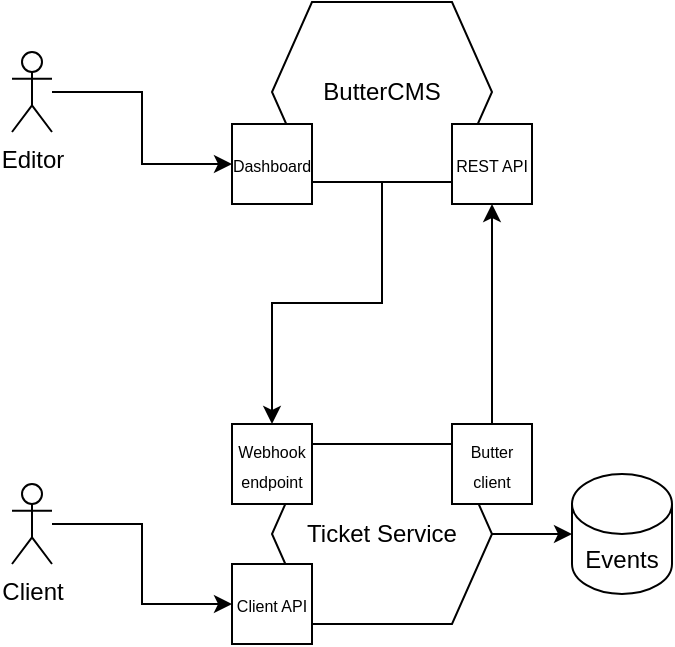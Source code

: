 <mxfile version="20.2.2" type="device"><diagram id="cBO8RpMCDLRv9kSVXal2" name="Page-1"><mxGraphModel dx="541" dy="369" grid="1" gridSize="10" guides="1" tooltips="1" connect="1" arrows="1" fold="1" page="1" pageScale="1" pageWidth="827" pageHeight="1169" math="0" shadow="0"><root><mxCell id="0"/><mxCell id="1" parent="0"/><mxCell id="gj5f3WVJyHwo7k3cmPk5-2" value="ButterCMS" style="shape=hexagon;perimeter=hexagonPerimeter2;whiteSpace=wrap;html=1;fixedSize=1;" parent="1" vertex="1"><mxGeometry x="250" y="89" width="110" height="90" as="geometry"/></mxCell><mxCell id="gj5f3WVJyHwo7k3cmPk5-9" style="edgeStyle=orthogonalEdgeStyle;rounded=0;orthogonalLoop=1;jettySize=auto;html=1;entryX=0;entryY=0.5;entryDx=0;entryDy=0;" parent="1" source="gj5f3WVJyHwo7k3cmPk5-3" target="-bCudXk7iFlbfWq_O9av-1" edge="1"><mxGeometry relative="1" as="geometry"><mxPoint x="200" y="140" as="targetPoint"/></mxGeometry></mxCell><mxCell id="gj5f3WVJyHwo7k3cmPk5-3" value="Editor&lt;br&gt;" style="shape=umlActor;verticalLabelPosition=bottom;verticalAlign=top;html=1;outlineConnect=0;" parent="1" vertex="1"><mxGeometry x="120" y="114" width="20" height="40" as="geometry"/></mxCell><mxCell id="gj5f3WVJyHwo7k3cmPk5-14" style="edgeStyle=orthogonalEdgeStyle;rounded=0;orthogonalLoop=1;jettySize=auto;html=1;exitX=1;exitY=0.5;exitDx=0;exitDy=0;entryX=0;entryY=0.5;entryDx=0;entryDy=0;entryPerimeter=0;" parent="1" source="gj5f3WVJyHwo7k3cmPk5-6" target="gj5f3WVJyHwo7k3cmPk5-13" edge="1"><mxGeometry relative="1" as="geometry"/></mxCell><mxCell id="gj5f3WVJyHwo7k3cmPk5-6" value="Ticket Service" style="shape=hexagon;perimeter=hexagonPerimeter2;whiteSpace=wrap;html=1;fixedSize=1;" parent="1" vertex="1"><mxGeometry x="250" y="310" width="110" height="90" as="geometry"/></mxCell><mxCell id="gj5f3WVJyHwo7k3cmPk5-11" value="" style="endArrow=none;startArrow=classic;html=1;rounded=0;entryX=0.5;entryY=1;entryDx=0;entryDy=0;edgeStyle=orthogonalEdgeStyle;endFill=0;" parent="1" source="gj5f3WVJyHwo7k3cmPk5-22" target="gj5f3WVJyHwo7k3cmPk5-2" edge="1"><mxGeometry width="50" height="50" relative="1" as="geometry"><mxPoint x="290" y="290" as="sourcePoint"/><mxPoint x="340" y="240" as="targetPoint"/></mxGeometry></mxCell><mxCell id="gj5f3WVJyHwo7k3cmPk5-13" value="Events" style="shape=cylinder3;whiteSpace=wrap;html=1;boundedLbl=1;backgroundOutline=1;size=15;" parent="1" vertex="1"><mxGeometry x="400" y="325" width="50" height="60" as="geometry"/></mxCell><mxCell id="gj5f3WVJyHwo7k3cmPk5-19" style="edgeStyle=orthogonalEdgeStyle;rounded=0;orthogonalLoop=1;jettySize=auto;html=1;entryX=0;entryY=0.5;entryDx=0;entryDy=0;" parent="1" source="gj5f3WVJyHwo7k3cmPk5-15" target="gj5f3WVJyHwo7k3cmPk5-25" edge="1"><mxGeometry relative="1" as="geometry"/></mxCell><mxCell id="gj5f3WVJyHwo7k3cmPk5-15" value="Client" style="shape=umlActor;verticalLabelPosition=bottom;verticalAlign=top;html=1;outlineConnect=0;" parent="1" vertex="1"><mxGeometry x="120" y="330" width="20" height="40" as="geometry"/></mxCell><mxCell id="gj5f3WVJyHwo7k3cmPk5-22" value="&lt;font style=&quot;font-size: 8px;&quot;&gt;Webhook endpoint&lt;br&gt;&lt;/font&gt;" style="whiteSpace=wrap;html=1;aspect=fixed;" parent="1" vertex="1"><mxGeometry x="230" y="300" width="40" height="40" as="geometry"/></mxCell><mxCell id="gj5f3WVJyHwo7k3cmPk5-25" value="&lt;span style=&quot;font-size: 8px;&quot;&gt;Client API&lt;br&gt;&lt;/span&gt;" style="whiteSpace=wrap;html=1;aspect=fixed;" parent="1" vertex="1"><mxGeometry x="230" y="370" width="40" height="40" as="geometry"/></mxCell><mxCell id="gj5f3WVJyHwo7k3cmPk5-26" value="&lt;font style=&quot;font-size: 8px;&quot;&gt;REST API&lt;br&gt;&lt;/font&gt;" style="whiteSpace=wrap;html=1;aspect=fixed;" parent="1" vertex="1"><mxGeometry x="340" y="150" width="40" height="40" as="geometry"/></mxCell><mxCell id="gj5f3WVJyHwo7k3cmPk5-29" style="edgeStyle=orthogonalEdgeStyle;rounded=0;orthogonalLoop=1;jettySize=auto;html=1;exitX=0.5;exitY=0;exitDx=0;exitDy=0;entryX=0.5;entryY=1;entryDx=0;entryDy=0;fontSize=8;startArrow=none;startFill=0;endArrow=classic;endFill=1;" parent="1" source="gj5f3WVJyHwo7k3cmPk5-28" target="gj5f3WVJyHwo7k3cmPk5-26" edge="1"><mxGeometry relative="1" as="geometry"/></mxCell><mxCell id="gj5f3WVJyHwo7k3cmPk5-28" value="&lt;font style=&quot;font-size: 8px;&quot;&gt;Butter client&lt;br&gt;&lt;/font&gt;" style="whiteSpace=wrap;html=1;aspect=fixed;" parent="1" vertex="1"><mxGeometry x="340" y="300" width="40" height="40" as="geometry"/></mxCell><mxCell id="-bCudXk7iFlbfWq_O9av-1" value="&lt;font style=&quot;font-size: 8px;&quot;&gt;Dashboard&lt;br&gt;&lt;/font&gt;" style="whiteSpace=wrap;html=1;aspect=fixed;" vertex="1" parent="1"><mxGeometry x="230" y="150" width="40" height="40" as="geometry"/></mxCell></root></mxGraphModel></diagram></mxfile>